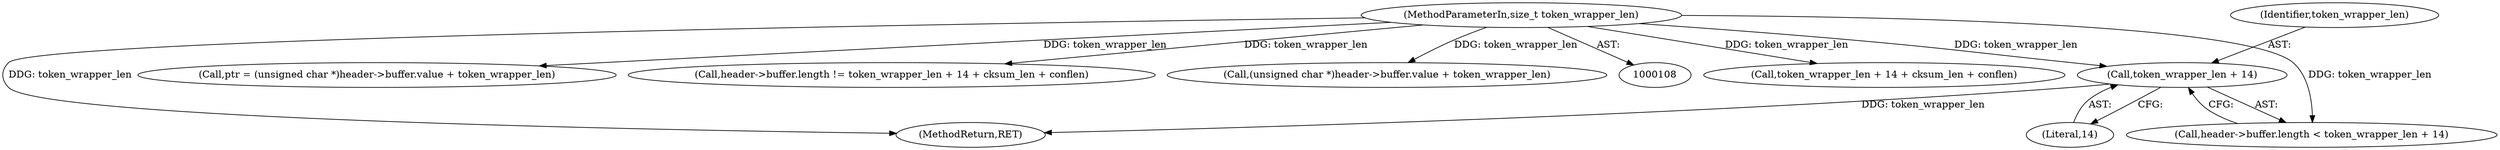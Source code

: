 digraph "1_krb5_e6ae703ae597d798e310368d52b8f38ee11c6a73_0@del" {
"1000205" [label="(Call,token_wrapper_len + 14)"];
"1000114" [label="(MethodParameterIn,size_t token_wrapper_len)"];
"1000207" [label="(Literal,14)"];
"1000205" [label="(Call,token_wrapper_len + 14)"];
"1000840" [label="(MethodReturn,RET)"];
"1000548" [label="(Call,token_wrapper_len + 14 + cksum_len + conflen)"];
"1000199" [label="(Call,header->buffer.length < token_wrapper_len + 14)"];
"1000114" [label="(MethodParameterIn,size_t token_wrapper_len)"];
"1000215" [label="(Call,ptr = (unsigned char *)header->buffer.value + token_wrapper_len)"];
"1000542" [label="(Call,header->buffer.length != token_wrapper_len + 14 + cksum_len + conflen)"];
"1000206" [label="(Identifier,token_wrapper_len)"];
"1000217" [label="(Call,(unsigned char *)header->buffer.value + token_wrapper_len)"];
"1000205" -> "1000199"  [label="AST: "];
"1000205" -> "1000207"  [label="CFG: "];
"1000206" -> "1000205"  [label="AST: "];
"1000207" -> "1000205"  [label="AST: "];
"1000199" -> "1000205"  [label="CFG: "];
"1000205" -> "1000840"  [label="DDG: token_wrapper_len"];
"1000114" -> "1000205"  [label="DDG: token_wrapper_len"];
"1000114" -> "1000108"  [label="AST: "];
"1000114" -> "1000840"  [label="DDG: token_wrapper_len"];
"1000114" -> "1000199"  [label="DDG: token_wrapper_len"];
"1000114" -> "1000215"  [label="DDG: token_wrapper_len"];
"1000114" -> "1000217"  [label="DDG: token_wrapper_len"];
"1000114" -> "1000542"  [label="DDG: token_wrapper_len"];
"1000114" -> "1000548"  [label="DDG: token_wrapper_len"];
}
